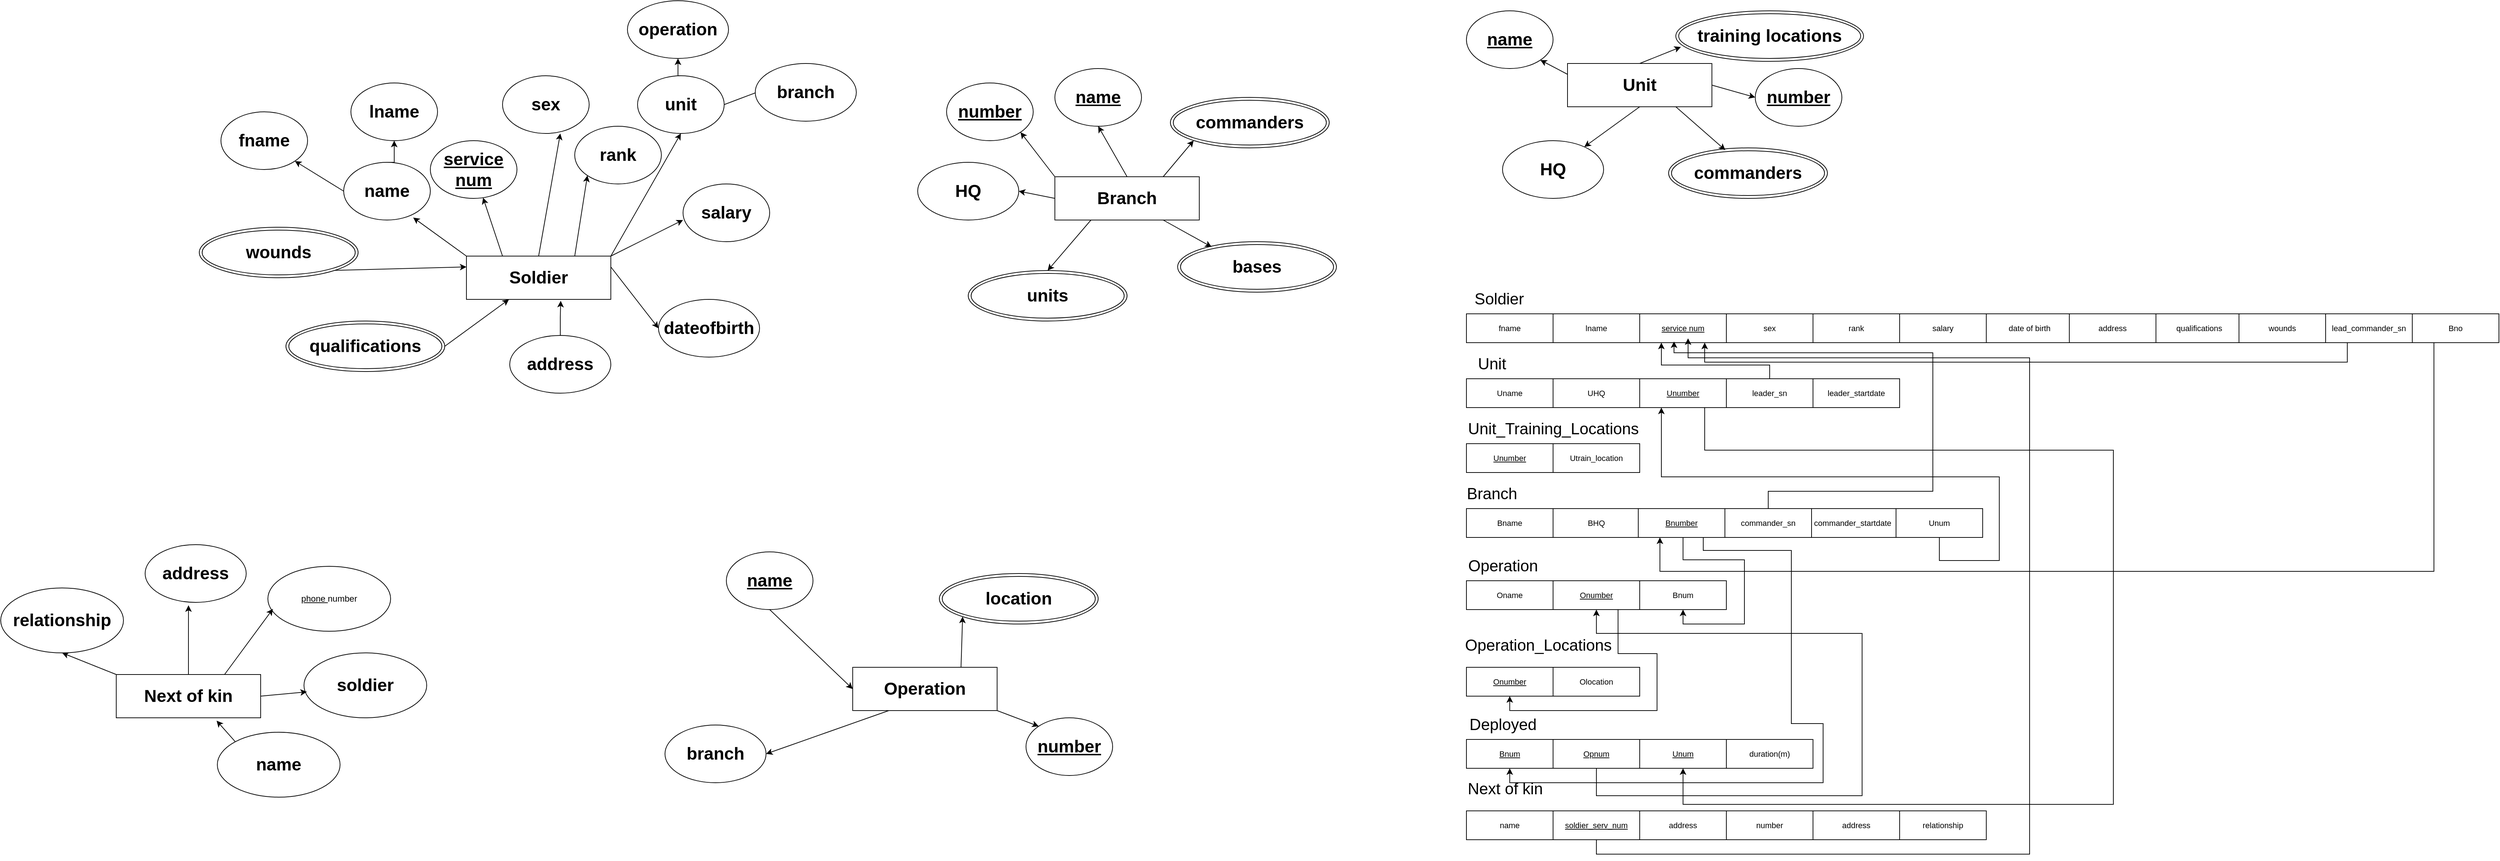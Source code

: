 <mxfile version="24.8.4">
  <diagram name="Page-1" id="bH6cYktrfCYqlOs484KL">
    <mxGraphModel dx="1629" dy="964" grid="0" gridSize="10" guides="1" tooltips="1" connect="1" arrows="1" fold="1" page="0" pageScale="1" pageWidth="1920" pageHeight="1200" math="0" shadow="0">
      <root>
        <mxCell id="0" />
        <mxCell id="1" parent="0" />
        <mxCell id="4qwOusfXjDZK4xlIVaBN-34" style="rounded=0;orthogonalLoop=1;jettySize=auto;html=1;exitX=0.25;exitY=0;exitDx=0;exitDy=0;" parent="1" source="LnAC4LRu0r2MABlFZwdS-2" target="LnAC4LRu0r2MABlFZwdS-19" edge="1">
          <mxGeometry relative="1" as="geometry" />
        </mxCell>
        <mxCell id="4qwOusfXjDZK4xlIVaBN-36" style="rounded=0;orthogonalLoop=1;jettySize=auto;html=1;exitX=0.75;exitY=0;exitDx=0;exitDy=0;entryX=0;entryY=1;entryDx=0;entryDy=0;" parent="1" source="LnAC4LRu0r2MABlFZwdS-2" target="LnAC4LRu0r2MABlFZwdS-20" edge="1">
          <mxGeometry relative="1" as="geometry" />
        </mxCell>
        <mxCell id="4qwOusfXjDZK4xlIVaBN-37" style="rounded=0;orthogonalLoop=1;jettySize=auto;html=1;exitX=1;exitY=0;exitDx=0;exitDy=0;entryX=0.5;entryY=1;entryDx=0;entryDy=0;" parent="1" source="LnAC4LRu0r2MABlFZwdS-2" target="LnAC4LRu0r2MABlFZwdS-22" edge="1">
          <mxGeometry relative="1" as="geometry" />
        </mxCell>
        <mxCell id="4qwOusfXjDZK4xlIVaBN-41" style="rounded=0;orthogonalLoop=1;jettySize=auto;html=1;exitX=1;exitY=0.25;exitDx=0;exitDy=0;entryX=0;entryY=0.5;entryDx=0;entryDy=0;" parent="1" source="LnAC4LRu0r2MABlFZwdS-2" target="4qwOusfXjDZK4xlIVaBN-1" edge="1">
          <mxGeometry relative="1" as="geometry" />
        </mxCell>
        <mxCell id="4qwOusfXjDZK4xlIVaBN-42" style="rounded=0;orthogonalLoop=1;jettySize=auto;html=1;exitX=1;exitY=0;exitDx=0;exitDy=0;" parent="1" source="LnAC4LRu0r2MABlFZwdS-2" edge="1">
          <mxGeometry relative="1" as="geometry">
            <mxPoint x="955" y="320" as="targetPoint" />
          </mxGeometry>
        </mxCell>
        <mxCell id="LnAC4LRu0r2MABlFZwdS-2" value="&lt;h1&gt;Soldier&lt;br&gt;&lt;/h1&gt;" style="rounded=0;whiteSpace=wrap;html=1;fontStyle=1" parent="1" vertex="1">
          <mxGeometry x="655" y="370" width="200" height="60" as="geometry" />
        </mxCell>
        <mxCell id="7I8sLlN8vbdr-Xe1Vgn2-1" style="rounded=0;orthogonalLoop=1;jettySize=auto;html=1;exitX=0.5;exitY=0;exitDx=0;exitDy=0;entryX=0.5;entryY=1;entryDx=0;entryDy=0;" parent="1" source="LnAC4LRu0r2MABlFZwdS-4" target="4qwOusfXjDZK4xlIVaBN-67" edge="1">
          <mxGeometry relative="1" as="geometry" />
        </mxCell>
        <mxCell id="7I8sLlN8vbdr-Xe1Vgn2-2" style="rounded=0;orthogonalLoop=1;jettySize=auto;html=1;exitX=0.75;exitY=0;exitDx=0;exitDy=0;entryX=0;entryY=1;entryDx=0;entryDy=0;" parent="1" source="LnAC4LRu0r2MABlFZwdS-4" target="4qwOusfXjDZK4xlIVaBN-75" edge="1">
          <mxGeometry relative="1" as="geometry" />
        </mxCell>
        <mxCell id="7I8sLlN8vbdr-Xe1Vgn2-3" style="edgeStyle=none;shape=connector;rounded=0;orthogonalLoop=1;jettySize=auto;html=1;exitX=0.25;exitY=1;exitDx=0;exitDy=0;entryX=0.5;entryY=0;entryDx=0;entryDy=0;strokeColor=default;align=center;verticalAlign=middle;fontFamily=Helvetica;fontSize=11;fontColor=default;labelBackgroundColor=default;endArrow=classic;" parent="1" source="LnAC4LRu0r2MABlFZwdS-4" target="4qwOusfXjDZK4xlIVaBN-71" edge="1">
          <mxGeometry relative="1" as="geometry" />
        </mxCell>
        <mxCell id="7I8sLlN8vbdr-Xe1Vgn2-4" style="edgeStyle=none;shape=connector;rounded=0;orthogonalLoop=1;jettySize=auto;html=1;exitX=0;exitY=0.5;exitDx=0;exitDy=0;entryX=1;entryY=0.5;entryDx=0;entryDy=0;strokeColor=default;align=center;verticalAlign=middle;fontFamily=Helvetica;fontSize=11;fontColor=default;labelBackgroundColor=default;endArrow=classic;" parent="1" source="LnAC4LRu0r2MABlFZwdS-4" target="4qwOusfXjDZK4xlIVaBN-69" edge="1">
          <mxGeometry relative="1" as="geometry" />
        </mxCell>
        <mxCell id="z0lHcYxkJEWF4RWTk2GK-2" style="rounded=0;orthogonalLoop=1;jettySize=auto;html=1;exitX=0;exitY=0;exitDx=0;exitDy=0;entryX=1;entryY=1;entryDx=0;entryDy=0;" edge="1" parent="1" source="LnAC4LRu0r2MABlFZwdS-4" target="z0lHcYxkJEWF4RWTk2GK-1">
          <mxGeometry relative="1" as="geometry" />
        </mxCell>
        <mxCell id="LnAC4LRu0r2MABlFZwdS-4" value="&lt;h1&gt;Branch&lt;br&gt;&lt;/h1&gt;" style="rounded=0;whiteSpace=wrap;html=1;" parent="1" vertex="1">
          <mxGeometry x="1470" y="260" width="200" height="60" as="geometry" />
        </mxCell>
        <mxCell id="4qwOusfXjDZK4xlIVaBN-45" style="rounded=0;orthogonalLoop=1;jettySize=auto;html=1;exitX=0;exitY=0;exitDx=0;exitDy=0;entryX=0.5;entryY=1;entryDx=0;entryDy=0;" parent="1" source="LnAC4LRu0r2MABlFZwdS-6" target="4qwOusfXjDZK4xlIVaBN-8" edge="1">
          <mxGeometry relative="1" as="geometry" />
        </mxCell>
        <mxCell id="LnAC4LRu0r2MABlFZwdS-6" value="&lt;h1&gt;Next of kin&lt;br&gt;&lt;/h1&gt;" style="rounded=0;whiteSpace=wrap;html=1;" parent="1" vertex="1">
          <mxGeometry x="170" y="950" width="200" height="60" as="geometry" />
        </mxCell>
        <mxCell id="4qwOusfXjDZK4xlIVaBN-60" style="rounded=0;orthogonalLoop=1;jettySize=auto;html=1;exitX=0.75;exitY=0;exitDx=0;exitDy=0;entryX=0;entryY=1;entryDx=0;entryDy=0;" parent="1" source="LnAC4LRu0r2MABlFZwdS-9" target="4qwOusfXjDZK4xlIVaBN-59" edge="1">
          <mxGeometry relative="1" as="geometry" />
        </mxCell>
        <mxCell id="4qwOusfXjDZK4xlIVaBN-65" style="rounded=0;orthogonalLoop=1;jettySize=auto;html=1;exitX=0.25;exitY=1;exitDx=0;exitDy=0;entryX=1;entryY=0.5;entryDx=0;entryDy=0;" parent="1" source="LnAC4LRu0r2MABlFZwdS-9" target="4qwOusfXjDZK4xlIVaBN-64" edge="1">
          <mxGeometry relative="1" as="geometry" />
        </mxCell>
        <mxCell id="z0lHcYxkJEWF4RWTk2GK-6" style="edgeStyle=none;shape=connector;rounded=0;orthogonalLoop=1;jettySize=auto;html=1;exitX=1;exitY=1;exitDx=0;exitDy=0;entryX=0;entryY=0;entryDx=0;entryDy=0;strokeColor=default;align=center;verticalAlign=middle;fontFamily=Helvetica;fontSize=11;fontColor=default;labelBackgroundColor=default;endArrow=classic;" edge="1" parent="1" source="LnAC4LRu0r2MABlFZwdS-9" target="z0lHcYxkJEWF4RWTk2GK-5">
          <mxGeometry relative="1" as="geometry" />
        </mxCell>
        <mxCell id="LnAC4LRu0r2MABlFZwdS-9" value="&lt;h1&gt;Operation&lt;br&gt;&lt;/h1&gt;" style="rounded=0;whiteSpace=wrap;html=1;" parent="1" vertex="1">
          <mxGeometry x="1190" y="940" width="200" height="60" as="geometry" />
        </mxCell>
        <mxCell id="LnAC4LRu0r2MABlFZwdS-10" value="&lt;h1&gt;fname&lt;br&gt;&lt;/h1&gt;" style="ellipse;whiteSpace=wrap;html=1;" parent="1" vertex="1">
          <mxGeometry x="315" y="170" width="120" height="80" as="geometry" />
        </mxCell>
        <mxCell id="4qwOusfXjDZK4xlIVaBN-32" style="rounded=0;orthogonalLoop=1;jettySize=auto;html=1;exitX=0;exitY=0.5;exitDx=0;exitDy=0;entryX=1;entryY=1;entryDx=0;entryDy=0;" parent="1" source="LnAC4LRu0r2MABlFZwdS-12" target="LnAC4LRu0r2MABlFZwdS-10" edge="1">
          <mxGeometry relative="1" as="geometry" />
        </mxCell>
        <mxCell id="4qwOusfXjDZK4xlIVaBN-33" style="edgeStyle=orthogonalEdgeStyle;rounded=0;orthogonalLoop=1;jettySize=auto;html=1;exitX=0.5;exitY=0;exitDx=0;exitDy=0;entryX=0.5;entryY=1;entryDx=0;entryDy=0;" parent="1" source="LnAC4LRu0r2MABlFZwdS-12" target="LnAC4LRu0r2MABlFZwdS-15" edge="1">
          <mxGeometry relative="1" as="geometry" />
        </mxCell>
        <mxCell id="LnAC4LRu0r2MABlFZwdS-12" value="&lt;h1&gt;name&lt;br&gt;&lt;/h1&gt;" style="ellipse;whiteSpace=wrap;html=1;" parent="1" vertex="1">
          <mxGeometry x="485" y="240" width="120" height="80" as="geometry" />
        </mxCell>
        <mxCell id="LnAC4LRu0r2MABlFZwdS-13" style="edgeStyle=orthogonalEdgeStyle;rounded=0;orthogonalLoop=1;jettySize=auto;html=1;exitX=0.5;exitY=1;exitDx=0;exitDy=0;" parent="1" source="LnAC4LRu0r2MABlFZwdS-2" target="LnAC4LRu0r2MABlFZwdS-2" edge="1">
          <mxGeometry relative="1" as="geometry" />
        </mxCell>
        <mxCell id="LnAC4LRu0r2MABlFZwdS-15" value="&lt;h1&gt;lname&lt;br&gt;&lt;/h1&gt;" style="ellipse;whiteSpace=wrap;html=1;" parent="1" vertex="1">
          <mxGeometry x="495" y="130" width="120" height="80" as="geometry" />
        </mxCell>
        <mxCell id="LnAC4LRu0r2MABlFZwdS-19" value="&lt;h1&gt;&lt;u&gt;service num&lt;/u&gt;&lt;br&gt;&lt;/h1&gt;" style="ellipse;whiteSpace=wrap;html=1;" parent="1" vertex="1">
          <mxGeometry x="605" y="210" width="120" height="80" as="geometry" />
        </mxCell>
        <mxCell id="LnAC4LRu0r2MABlFZwdS-20" value="&lt;h1&gt;rank&lt;br&gt;&lt;/h1&gt;" style="ellipse;whiteSpace=wrap;html=1;" parent="1" vertex="1">
          <mxGeometry x="805" y="190" width="120" height="80" as="geometry" />
        </mxCell>
        <mxCell id="LnAC4LRu0r2MABlFZwdS-21" value="&lt;h1&gt;sex&lt;br&gt;&lt;/h1&gt;" style="ellipse;whiteSpace=wrap;html=1;" parent="1" vertex="1">
          <mxGeometry x="705" y="120" width="120" height="80" as="geometry" />
        </mxCell>
        <mxCell id="4qwOusfXjDZK4xlIVaBN-39" style="rounded=0;orthogonalLoop=1;jettySize=auto;html=1;exitX=1;exitY=0.5;exitDx=0;exitDy=0;entryX=0;entryY=0.5;entryDx=0;entryDy=0;" parent="1" source="LnAC4LRu0r2MABlFZwdS-22" edge="1">
          <mxGeometry relative="1" as="geometry">
            <mxPoint x="1065.0" y="140" as="targetPoint" />
          </mxGeometry>
        </mxCell>
        <mxCell id="4qwOusfXjDZK4xlIVaBN-44" style="edgeStyle=orthogonalEdgeStyle;rounded=0;orthogonalLoop=1;jettySize=auto;html=1;exitX=0.5;exitY=0;exitDx=0;exitDy=0;entryX=0.5;entryY=1;entryDx=0;entryDy=0;" parent="1" source="LnAC4LRu0r2MABlFZwdS-22" target="4qwOusfXjDZK4xlIVaBN-43" edge="1">
          <mxGeometry relative="1" as="geometry" />
        </mxCell>
        <mxCell id="LnAC4LRu0r2MABlFZwdS-22" value="&lt;h1&gt;unit&lt;br&gt;&lt;/h1&gt;" style="ellipse;whiteSpace=wrap;html=1;" parent="1" vertex="1">
          <mxGeometry x="892" y="120" width="120" height="80" as="geometry" />
        </mxCell>
        <mxCell id="LnAC4LRu0r2MABlFZwdS-23" value="&lt;h1&gt;salary&lt;br&gt;&lt;/h1&gt;" style="ellipse;whiteSpace=wrap;html=1;" parent="1" vertex="1">
          <mxGeometry x="955" y="270" width="120" height="80" as="geometry" />
        </mxCell>
        <mxCell id="4qwOusfXjDZK4xlIVaBN-1" value="&lt;h1&gt;dateofbirth&lt;br&gt;&lt;/h1&gt;" style="ellipse;whiteSpace=wrap;html=1;" parent="1" vertex="1">
          <mxGeometry x="921" y="430" width="140" height="80" as="geometry" />
        </mxCell>
        <mxCell id="4qwOusfXjDZK4xlIVaBN-3" value="&lt;h1&gt;address&lt;br&gt;&lt;/h1&gt;" style="ellipse;whiteSpace=wrap;html=1;" parent="1" vertex="1">
          <mxGeometry x="715" y="480" width="140" height="80" as="geometry" />
        </mxCell>
        <mxCell id="4qwOusfXjDZK4xlIVaBN-21" style="rounded=0;orthogonalLoop=1;jettySize=auto;html=1;exitX=1;exitY=0.5;exitDx=0;exitDy=0;" parent="1" source="4qwOusfXjDZK4xlIVaBN-6" target="LnAC4LRu0r2MABlFZwdS-2" edge="1">
          <mxGeometry relative="1" as="geometry" />
        </mxCell>
        <mxCell id="4qwOusfXjDZK4xlIVaBN-6" value="&lt;h1&gt;qualifications&lt;br&gt;&lt;/h1&gt;" style="ellipse;shape=doubleEllipse;whiteSpace=wrap;html=1;" parent="1" vertex="1">
          <mxGeometry x="405" y="460" width="220" height="70" as="geometry" />
        </mxCell>
        <mxCell id="4qwOusfXjDZK4xlIVaBN-8" value="&lt;h1&gt;relationship&lt;br&gt;&lt;/h1&gt;" style="ellipse;whiteSpace=wrap;html=1;" parent="1" vertex="1">
          <mxGeometry x="10" y="830" width="170" height="90" as="geometry" />
        </mxCell>
        <mxCell id="4qwOusfXjDZK4xlIVaBN-9" value="&lt;h1&gt;address&lt;br&gt;&lt;/h1&gt;" style="ellipse;whiteSpace=wrap;html=1;" parent="1" vertex="1">
          <mxGeometry x="210" y="770" width="140" height="80" as="geometry" />
        </mxCell>
        <mxCell id="4qwOusfXjDZK4xlIVaBN-10" value="&lt;u&gt;phone &lt;/u&gt;number" style="ellipse;whiteSpace=wrap;html=1;" parent="1" vertex="1">
          <mxGeometry x="380" y="800" width="170" height="90" as="geometry" />
        </mxCell>
        <mxCell id="4qwOusfXjDZK4xlIVaBN-11" value="&lt;h1&gt;soldier&lt;br&gt;&lt;/h1&gt;" style="ellipse;whiteSpace=wrap;html=1;" parent="1" vertex="1">
          <mxGeometry x="430" y="920" width="170" height="90" as="geometry" />
        </mxCell>
        <mxCell id="4qwOusfXjDZK4xlIVaBN-49" style="rounded=0;orthogonalLoop=1;jettySize=auto;html=1;exitX=0;exitY=0;exitDx=0;exitDy=0;" parent="1" source="4qwOusfXjDZK4xlIVaBN-12" edge="1">
          <mxGeometry relative="1" as="geometry">
            <mxPoint x="309" y="1014" as="targetPoint" />
          </mxGeometry>
        </mxCell>
        <mxCell id="4qwOusfXjDZK4xlIVaBN-12" value="&lt;h1&gt;name&lt;br&gt;&lt;/h1&gt;" style="ellipse;whiteSpace=wrap;html=1;" parent="1" vertex="1">
          <mxGeometry x="310" y="1030" width="170" height="90" as="geometry" />
        </mxCell>
        <mxCell id="4qwOusfXjDZK4xlIVaBN-28" style="rounded=0;orthogonalLoop=1;jettySize=auto;html=1;exitX=1;exitY=1;exitDx=0;exitDy=0;entryX=0;entryY=0.25;entryDx=0;entryDy=0;" parent="1" source="4qwOusfXjDZK4xlIVaBN-18" target="LnAC4LRu0r2MABlFZwdS-2" edge="1">
          <mxGeometry relative="1" as="geometry" />
        </mxCell>
        <mxCell id="4qwOusfXjDZK4xlIVaBN-18" value="&lt;h1&gt;wounds&lt;br&gt;&lt;/h1&gt;" style="ellipse;shape=doubleEllipse;whiteSpace=wrap;html=1;" parent="1" vertex="1">
          <mxGeometry x="285" y="330" width="220" height="70" as="geometry" />
        </mxCell>
        <mxCell id="4qwOusfXjDZK4xlIVaBN-25" style="edgeStyle=orthogonalEdgeStyle;rounded=0;orthogonalLoop=1;jettySize=auto;html=1;exitX=0.5;exitY=0;exitDx=0;exitDy=0;entryX=0.653;entryY=1.033;entryDx=0;entryDy=0;entryPerimeter=0;" parent="1" source="4qwOusfXjDZK4xlIVaBN-3" target="LnAC4LRu0r2MABlFZwdS-2" edge="1">
          <mxGeometry relative="1" as="geometry" />
        </mxCell>
        <mxCell id="4qwOusfXjDZK4xlIVaBN-31" style="rounded=0;orthogonalLoop=1;jettySize=auto;html=1;exitX=0;exitY=0;exitDx=0;exitDy=0;entryX=0.802;entryY=0.957;entryDx=0;entryDy=0;entryPerimeter=0;" parent="1" source="LnAC4LRu0r2MABlFZwdS-2" target="LnAC4LRu0r2MABlFZwdS-12" edge="1">
          <mxGeometry relative="1" as="geometry" />
        </mxCell>
        <mxCell id="4qwOusfXjDZK4xlIVaBN-35" style="rounded=0;orthogonalLoop=1;jettySize=auto;html=1;exitX=0.5;exitY=0;exitDx=0;exitDy=0;entryX=0.667;entryY=1;entryDx=0;entryDy=0;entryPerimeter=0;" parent="1" source="LnAC4LRu0r2MABlFZwdS-2" target="LnAC4LRu0r2MABlFZwdS-21" edge="1">
          <mxGeometry relative="1" as="geometry" />
        </mxCell>
        <mxCell id="4qwOusfXjDZK4xlIVaBN-38" value="&lt;h1&gt;branch&lt;br&gt;&lt;/h1&gt;" style="ellipse;whiteSpace=wrap;html=1;" parent="1" vertex="1">
          <mxGeometry x="1055" y="103" width="140" height="80" as="geometry" />
        </mxCell>
        <mxCell id="4qwOusfXjDZK4xlIVaBN-43" value="&lt;h1&gt;operation&lt;br&gt;&lt;/h1&gt;" style="ellipse;whiteSpace=wrap;html=1;" parent="1" vertex="1">
          <mxGeometry x="878" y="16" width="140" height="80" as="geometry" />
        </mxCell>
        <mxCell id="4qwOusfXjDZK4xlIVaBN-46" style="edgeStyle=orthogonalEdgeStyle;rounded=0;orthogonalLoop=1;jettySize=auto;html=1;exitX=0.5;exitY=0;exitDx=0;exitDy=0;entryX=0.429;entryY=1.05;entryDx=0;entryDy=0;entryPerimeter=0;" parent="1" source="LnAC4LRu0r2MABlFZwdS-6" target="4qwOusfXjDZK4xlIVaBN-9" edge="1">
          <mxGeometry relative="1" as="geometry" />
        </mxCell>
        <mxCell id="4qwOusfXjDZK4xlIVaBN-47" style="rounded=0;orthogonalLoop=1;jettySize=auto;html=1;exitX=0.75;exitY=0;exitDx=0;exitDy=0;entryX=0.041;entryY=0.656;entryDx=0;entryDy=0;entryPerimeter=0;" parent="1" source="LnAC4LRu0r2MABlFZwdS-6" target="4qwOusfXjDZK4xlIVaBN-10" edge="1">
          <mxGeometry relative="1" as="geometry" />
        </mxCell>
        <mxCell id="4qwOusfXjDZK4xlIVaBN-48" style="rounded=0;orthogonalLoop=1;jettySize=auto;html=1;exitX=1;exitY=0.5;exitDx=0;exitDy=0;entryX=0.024;entryY=0.6;entryDx=0;entryDy=0;entryPerimeter=0;" parent="1" source="LnAC4LRu0r2MABlFZwdS-6" target="4qwOusfXjDZK4xlIVaBN-11" edge="1">
          <mxGeometry relative="1" as="geometry" />
        </mxCell>
        <mxCell id="4qwOusfXjDZK4xlIVaBN-52" style="rounded=0;orthogonalLoop=1;jettySize=auto;html=1;exitX=0.5;exitY=1;exitDx=0;exitDy=0;entryX=0;entryY=0.5;entryDx=0;entryDy=0;" parent="1" source="4qwOusfXjDZK4xlIVaBN-51" target="LnAC4LRu0r2MABlFZwdS-9" edge="1">
          <mxGeometry relative="1" as="geometry" />
        </mxCell>
        <mxCell id="4qwOusfXjDZK4xlIVaBN-51" value="&lt;h1&gt;&lt;u&gt;name&lt;br&gt;&lt;/u&gt;&lt;/h1&gt;" style="ellipse;whiteSpace=wrap;html=1;" parent="1" vertex="1">
          <mxGeometry x="1015" y="780" width="120" height="80" as="geometry" />
        </mxCell>
        <mxCell id="4qwOusfXjDZK4xlIVaBN-59" value="&lt;h1&gt;location&lt;/h1&gt;" style="ellipse;shape=doubleEllipse;whiteSpace=wrap;html=1;" parent="1" vertex="1">
          <mxGeometry x="1310" y="810" width="220" height="70" as="geometry" />
        </mxCell>
        <mxCell id="4qwOusfXjDZK4xlIVaBN-64" value="&lt;h1&gt;branch&lt;br&gt;&lt;/h1&gt;" style="ellipse;whiteSpace=wrap;html=1;" parent="1" vertex="1">
          <mxGeometry x="930" y="1020" width="140" height="80" as="geometry" />
        </mxCell>
        <mxCell id="4qwOusfXjDZK4xlIVaBN-67" value="&lt;h1&gt;&lt;u&gt;name&lt;br&gt;&lt;/u&gt;&lt;/h1&gt;" style="ellipse;whiteSpace=wrap;html=1;" parent="1" vertex="1">
          <mxGeometry x="1470" y="110" width="120" height="80" as="geometry" />
        </mxCell>
        <mxCell id="4qwOusfXjDZK4xlIVaBN-69" value="&lt;h1&gt;HQ&lt;br&gt;&lt;/h1&gt;" style="ellipse;whiteSpace=wrap;html=1;" parent="1" vertex="1">
          <mxGeometry x="1280" y="240" width="140" height="80" as="geometry" />
        </mxCell>
        <mxCell id="4qwOusfXjDZK4xlIVaBN-71" value="&lt;h1&gt;units&lt;br&gt;&lt;/h1&gt;" style="ellipse;shape=doubleEllipse;whiteSpace=wrap;html=1;" parent="1" vertex="1">
          <mxGeometry x="1350" y="390" width="220" height="70" as="geometry" />
        </mxCell>
        <mxCell id="7I8sLlN8vbdr-Xe1Vgn2-6" style="edgeStyle=none;shape=connector;rounded=0;orthogonalLoop=1;jettySize=auto;html=1;exitX=0.5;exitY=1;exitDx=0;exitDy=0;strokeColor=default;align=center;verticalAlign=middle;fontFamily=Helvetica;fontSize=11;fontColor=default;labelBackgroundColor=default;endArrow=classic;" parent="1" source="4qwOusfXjDZK4xlIVaBN-72" target="4qwOusfXjDZK4xlIVaBN-76" edge="1">
          <mxGeometry relative="1" as="geometry" />
        </mxCell>
        <mxCell id="7I8sLlN8vbdr-Xe1Vgn2-8" style="edgeStyle=none;shape=connector;rounded=0;orthogonalLoop=1;jettySize=auto;html=1;exitX=0;exitY=0.25;exitDx=0;exitDy=0;entryX=1;entryY=1;entryDx=0;entryDy=0;strokeColor=default;align=center;verticalAlign=middle;fontFamily=Helvetica;fontSize=11;fontColor=default;labelBackgroundColor=default;endArrow=classic;" parent="1" source="4qwOusfXjDZK4xlIVaBN-72" target="4qwOusfXjDZK4xlIVaBN-78" edge="1">
          <mxGeometry relative="1" as="geometry" />
        </mxCell>
        <mxCell id="z0lHcYxkJEWF4RWTk2GK-4" style="edgeStyle=none;shape=connector;rounded=0;orthogonalLoop=1;jettySize=auto;html=1;exitX=1;exitY=0.5;exitDx=0;exitDy=0;entryX=0;entryY=0.5;entryDx=0;entryDy=0;strokeColor=default;align=center;verticalAlign=middle;fontFamily=Helvetica;fontSize=11;fontColor=default;labelBackgroundColor=default;endArrow=classic;" edge="1" parent="1" source="4qwOusfXjDZK4xlIVaBN-72" target="z0lHcYxkJEWF4RWTk2GK-3">
          <mxGeometry relative="1" as="geometry" />
        </mxCell>
        <mxCell id="4qwOusfXjDZK4xlIVaBN-72" value="&lt;h1&gt;Unit&lt;br&gt;&lt;/h1&gt;" style="rounded=0;whiteSpace=wrap;html=1;" parent="1" vertex="1">
          <mxGeometry x="2180" y="103" width="200" height="60" as="geometry" />
        </mxCell>
        <mxCell id="4qwOusfXjDZK4xlIVaBN-75" value="&lt;h1&gt;commanders&lt;br&gt;&lt;/h1&gt;" style="ellipse;shape=doubleEllipse;whiteSpace=wrap;html=1;" parent="1" vertex="1">
          <mxGeometry x="1630" y="150" width="220" height="70" as="geometry" />
        </mxCell>
        <mxCell id="4qwOusfXjDZK4xlIVaBN-76" value="&lt;h1&gt;HQ&lt;br&gt;&lt;/h1&gt;" style="ellipse;whiteSpace=wrap;html=1;" parent="1" vertex="1">
          <mxGeometry x="2090" y="210" width="140" height="80" as="geometry" />
        </mxCell>
        <mxCell id="4qwOusfXjDZK4xlIVaBN-77" value="&lt;h1&gt;commanders&lt;br&gt;&lt;/h1&gt;" style="ellipse;shape=doubleEllipse;whiteSpace=wrap;html=1;" parent="1" vertex="1">
          <mxGeometry x="2320" y="220" width="220" height="70" as="geometry" />
        </mxCell>
        <mxCell id="4qwOusfXjDZK4xlIVaBN-78" value="&lt;h1&gt;&lt;u&gt;name&lt;br&gt;&lt;/u&gt;&lt;/h1&gt;" style="ellipse;whiteSpace=wrap;html=1;" parent="1" vertex="1">
          <mxGeometry x="2040" y="30" width="120" height="80" as="geometry" />
        </mxCell>
        <mxCell id="4qwOusfXjDZK4xlIVaBN-79" value="&lt;h1&gt;training locations&lt;br&gt;&lt;/h1&gt;" style="ellipse;shape=doubleEllipse;whiteSpace=wrap;html=1;" parent="1" vertex="1">
          <mxGeometry x="2330" y="30" width="260" height="70" as="geometry" />
        </mxCell>
        <mxCell id="4qwOusfXjDZK4xlIVaBN-80" value="&lt;h1&gt;bases&lt;br&gt;&lt;/h1&gt;" style="ellipse;shape=doubleEllipse;whiteSpace=wrap;html=1;" parent="1" vertex="1">
          <mxGeometry x="1640" y="350" width="220" height="70" as="geometry" />
        </mxCell>
        <mxCell id="7I8sLlN8vbdr-Xe1Vgn2-5" style="edgeStyle=none;shape=connector;rounded=0;orthogonalLoop=1;jettySize=auto;html=1;exitX=0.75;exitY=1;exitDx=0;exitDy=0;entryX=0.214;entryY=0.104;entryDx=0;entryDy=0;entryPerimeter=0;strokeColor=default;align=center;verticalAlign=middle;fontFamily=Helvetica;fontSize=11;fontColor=default;labelBackgroundColor=default;endArrow=classic;" parent="1" source="LnAC4LRu0r2MABlFZwdS-4" target="4qwOusfXjDZK4xlIVaBN-80" edge="1">
          <mxGeometry relative="1" as="geometry" />
        </mxCell>
        <mxCell id="7I8sLlN8vbdr-Xe1Vgn2-7" style="edgeStyle=none;shape=connector;rounded=0;orthogonalLoop=1;jettySize=auto;html=1;exitX=0.75;exitY=1;exitDx=0;exitDy=0;entryX=0.357;entryY=0.043;entryDx=0;entryDy=0;entryPerimeter=0;strokeColor=default;align=center;verticalAlign=middle;fontFamily=Helvetica;fontSize=11;fontColor=default;labelBackgroundColor=default;endArrow=classic;" parent="1" source="4qwOusfXjDZK4xlIVaBN-72" target="4qwOusfXjDZK4xlIVaBN-77" edge="1">
          <mxGeometry relative="1" as="geometry" />
        </mxCell>
        <mxCell id="7I8sLlN8vbdr-Xe1Vgn2-9" style="edgeStyle=none;shape=connector;rounded=0;orthogonalLoop=1;jettySize=auto;html=1;exitX=0.5;exitY=0;exitDx=0;exitDy=0;entryX=0.027;entryY=0.716;entryDx=0;entryDy=0;entryPerimeter=0;strokeColor=default;align=center;verticalAlign=middle;fontFamily=Helvetica;fontSize=11;fontColor=default;labelBackgroundColor=default;endArrow=classic;" parent="1" source="4qwOusfXjDZK4xlIVaBN-72" target="4qwOusfXjDZK4xlIVaBN-79" edge="1">
          <mxGeometry relative="1" as="geometry" />
        </mxCell>
        <mxCell id="7I8sLlN8vbdr-Xe1Vgn2-17" value="" style="group;align=left;" parent="1" vertex="1" connectable="0">
          <mxGeometry x="2030" y="500" width="130" height="80" as="geometry" />
        </mxCell>
        <mxCell id="7I8sLlN8vbdr-Xe1Vgn2-18" value="Uname" style="rounded=0;whiteSpace=wrap;html=1;fontFamily=Helvetica;fontSize=11;fontColor=default;labelBackgroundColor=default;" parent="7I8sLlN8vbdr-Xe1Vgn2-17" vertex="1">
          <mxGeometry x="10" y="40" width="120" height="40" as="geometry" />
        </mxCell>
        <mxCell id="7I8sLlN8vbdr-Xe1Vgn2-19" value="Unit" style="text;html=1;align=center;verticalAlign=middle;resizable=0;points=[];autosize=1;strokeColor=none;fillColor=none;fontFamily=Helvetica;fontSize=22;fontColor=default;labelBackgroundColor=default;" parent="7I8sLlN8vbdr-Xe1Vgn2-17" vertex="1">
          <mxGeometry x="15" width="60" height="40" as="geometry" />
        </mxCell>
        <mxCell id="7I8sLlN8vbdr-Xe1Vgn2-27" value="" style="group" parent="1" vertex="1" connectable="0">
          <mxGeometry x="2030" y="410" width="130" height="80" as="geometry" />
        </mxCell>
        <mxCell id="7I8sLlN8vbdr-Xe1Vgn2-28" value="fname" style="rounded=0;whiteSpace=wrap;html=1;fontFamily=Helvetica;fontSize=11;fontColor=default;labelBackgroundColor=default;" parent="7I8sLlN8vbdr-Xe1Vgn2-27" vertex="1">
          <mxGeometry x="10" y="40" width="120" height="40" as="geometry" />
        </mxCell>
        <mxCell id="7I8sLlN8vbdr-Xe1Vgn2-11" value="Soldier" style="text;html=1;align=center;verticalAlign=middle;resizable=0;points=[];autosize=1;strokeColor=none;fillColor=none;fontFamily=Helvetica;fontSize=22;fontColor=default;labelBackgroundColor=default;" parent="7I8sLlN8vbdr-Xe1Vgn2-27" vertex="1">
          <mxGeometry x="10" width="90" height="40" as="geometry" />
        </mxCell>
        <mxCell id="7I8sLlN8vbdr-Xe1Vgn2-30" value="" style="group" parent="1" vertex="1" connectable="0">
          <mxGeometry x="2150" y="410" width="130" height="80" as="geometry" />
        </mxCell>
        <mxCell id="7I8sLlN8vbdr-Xe1Vgn2-31" value="lname" style="rounded=0;whiteSpace=wrap;html=1;fontFamily=Helvetica;fontSize=11;fontColor=default;labelBackgroundColor=default;" parent="7I8sLlN8vbdr-Xe1Vgn2-30" vertex="1">
          <mxGeometry x="10" y="40" width="120" height="40" as="geometry" />
        </mxCell>
        <mxCell id="7I8sLlN8vbdr-Xe1Vgn2-33" value="" style="group;fontStyle=4" parent="1" vertex="1" connectable="0">
          <mxGeometry x="2270" y="410" width="130" height="80" as="geometry" />
        </mxCell>
        <mxCell id="7I8sLlN8vbdr-Xe1Vgn2-34" value="&lt;u&gt;service num&lt;/u&gt;" style="rounded=0;whiteSpace=wrap;html=1;fontFamily=Helvetica;fontSize=11;fontColor=default;labelBackgroundColor=default;" parent="7I8sLlN8vbdr-Xe1Vgn2-33" vertex="1">
          <mxGeometry x="10" y="40" width="120" height="40" as="geometry" />
        </mxCell>
        <mxCell id="7I8sLlN8vbdr-Xe1Vgn2-35" value="" style="group" parent="1" vertex="1" connectable="0">
          <mxGeometry x="2390" y="410" width="130" height="80" as="geometry" />
        </mxCell>
        <mxCell id="7I8sLlN8vbdr-Xe1Vgn2-36" value="sex" style="rounded=0;whiteSpace=wrap;html=1;fontFamily=Helvetica;fontSize=11;fontColor=default;labelBackgroundColor=default;" parent="7I8sLlN8vbdr-Xe1Vgn2-35" vertex="1">
          <mxGeometry x="10" y="40" width="120" height="40" as="geometry" />
        </mxCell>
        <mxCell id="7I8sLlN8vbdr-Xe1Vgn2-37" value="" style="group" parent="1" vertex="1" connectable="0">
          <mxGeometry x="2510" y="410" width="130" height="80" as="geometry" />
        </mxCell>
        <mxCell id="7I8sLlN8vbdr-Xe1Vgn2-38" value="rank" style="rounded=0;whiteSpace=wrap;html=1;fontFamily=Helvetica;fontSize=11;fontColor=default;labelBackgroundColor=default;" parent="7I8sLlN8vbdr-Xe1Vgn2-37" vertex="1">
          <mxGeometry x="10" y="40" width="120" height="40" as="geometry" />
        </mxCell>
        <mxCell id="7I8sLlN8vbdr-Xe1Vgn2-39" value="" style="group" parent="1" vertex="1" connectable="0">
          <mxGeometry x="2150" y="500" width="130" height="80" as="geometry" />
        </mxCell>
        <mxCell id="7I8sLlN8vbdr-Xe1Vgn2-40" value="UHQ" style="rounded=0;whiteSpace=wrap;html=1;fontFamily=Helvetica;fontSize=11;fontColor=default;labelBackgroundColor=default;" parent="7I8sLlN8vbdr-Xe1Vgn2-39" vertex="1">
          <mxGeometry x="10" y="40" width="120" height="40" as="geometry" />
        </mxCell>
        <mxCell id="7I8sLlN8vbdr-Xe1Vgn2-43" value="" style="group" parent="1" vertex="1" connectable="0">
          <mxGeometry x="2270" y="500" width="130" height="80" as="geometry" />
        </mxCell>
        <mxCell id="7I8sLlN8vbdr-Xe1Vgn2-44" value="Unumber" style="rounded=0;whiteSpace=wrap;html=1;fontFamily=Helvetica;fontSize=11;fontColor=default;labelBackgroundColor=default;fontStyle=4" parent="7I8sLlN8vbdr-Xe1Vgn2-43" vertex="1">
          <mxGeometry x="10" y="40" width="120" height="40" as="geometry" />
        </mxCell>
        <mxCell id="7I8sLlN8vbdr-Xe1Vgn2-79" value="" style="group" parent="1" vertex="1" connectable="0">
          <mxGeometry x="2630" y="410" width="130" height="80" as="geometry" />
        </mxCell>
        <mxCell id="7I8sLlN8vbdr-Xe1Vgn2-80" value="salary" style="rounded=0;whiteSpace=wrap;html=1;fontFamily=Helvetica;fontSize=11;fontColor=default;labelBackgroundColor=default;" parent="7I8sLlN8vbdr-Xe1Vgn2-79" vertex="1">
          <mxGeometry x="10" y="40" width="120" height="40" as="geometry" />
        </mxCell>
        <mxCell id="7I8sLlN8vbdr-Xe1Vgn2-81" value="" style="group" parent="1" vertex="1" connectable="0">
          <mxGeometry x="2750" y="410" width="130" height="80" as="geometry" />
        </mxCell>
        <mxCell id="7I8sLlN8vbdr-Xe1Vgn2-82" value="date of birth" style="rounded=0;whiteSpace=wrap;html=1;fontFamily=Helvetica;fontSize=11;fontColor=default;labelBackgroundColor=default;" parent="7I8sLlN8vbdr-Xe1Vgn2-81" vertex="1">
          <mxGeometry x="10" y="40" width="120" height="40" as="geometry" />
        </mxCell>
        <mxCell id="7I8sLlN8vbdr-Xe1Vgn2-83" value="" style="group" parent="1" vertex="1" connectable="0">
          <mxGeometry x="2870" y="410" width="130" height="80" as="geometry" />
        </mxCell>
        <mxCell id="7I8sLlN8vbdr-Xe1Vgn2-84" value="address" style="rounded=0;whiteSpace=wrap;html=1;fontFamily=Helvetica;fontSize=11;fontColor=default;labelBackgroundColor=default;" parent="7I8sLlN8vbdr-Xe1Vgn2-83" vertex="1">
          <mxGeometry x="5" y="40" width="120" height="40" as="geometry" />
        </mxCell>
        <mxCell id="7I8sLlN8vbdr-Xe1Vgn2-85" value="" style="group" parent="1" vertex="1" connectable="0">
          <mxGeometry x="2985" y="410" width="130" height="80" as="geometry" />
        </mxCell>
        <mxCell id="7I8sLlN8vbdr-Xe1Vgn2-86" value="qualifications" style="rounded=0;whiteSpace=wrap;html=1;fontFamily=Helvetica;fontSize=11;fontColor=default;labelBackgroundColor=default;" parent="7I8sLlN8vbdr-Xe1Vgn2-85" vertex="1">
          <mxGeometry x="10" y="40" width="120" height="40" as="geometry" />
        </mxCell>
        <mxCell id="7I8sLlN8vbdr-Xe1Vgn2-87" value="" style="group" parent="1" vertex="1" connectable="0">
          <mxGeometry x="3100" y="410" width="130" height="80" as="geometry" />
        </mxCell>
        <mxCell id="7I8sLlN8vbdr-Xe1Vgn2-88" value="wounds" style="rounded=0;whiteSpace=wrap;html=1;fontFamily=Helvetica;fontSize=11;fontColor=default;labelBackgroundColor=default;" parent="7I8sLlN8vbdr-Xe1Vgn2-87" vertex="1">
          <mxGeometry x="10" y="40" width="120" height="40" as="geometry" />
        </mxCell>
        <mxCell id="z0lHcYxkJEWF4RWTk2GK-1" value="&lt;font style=&quot;font-size: 24px;&quot;&gt;&lt;u&gt;number&lt;br&gt;&lt;/u&gt;&lt;/font&gt;" style="ellipse;whiteSpace=wrap;html=1;fontStyle=1" vertex="1" parent="1">
          <mxGeometry x="1320" y="130" width="120" height="80" as="geometry" />
        </mxCell>
        <mxCell id="z0lHcYxkJEWF4RWTk2GK-3" value="&lt;font style=&quot;font-size: 24px;&quot;&gt;&lt;u&gt;number&lt;br&gt;&lt;/u&gt;&lt;/font&gt;" style="ellipse;whiteSpace=wrap;html=1;fontStyle=1" vertex="1" parent="1">
          <mxGeometry x="2440" y="110" width="120" height="80" as="geometry" />
        </mxCell>
        <mxCell id="z0lHcYxkJEWF4RWTk2GK-5" value="&lt;font style=&quot;font-size: 24px;&quot;&gt;&lt;u&gt;number&lt;br&gt;&lt;/u&gt;&lt;/font&gt;" style="ellipse;whiteSpace=wrap;html=1;fontStyle=1" vertex="1" parent="1">
          <mxGeometry x="1430" y="1010" width="120" height="80" as="geometry" />
        </mxCell>
        <mxCell id="7I8sLlN8vbdr-Xe1Vgn2-21" value="Bname" style="rounded=0;whiteSpace=wrap;html=1;fontFamily=Helvetica;fontSize=11;fontColor=default;labelBackgroundColor=default;" parent="1" vertex="1">
          <mxGeometry x="2040" y="720" width="120" height="40" as="geometry" />
        </mxCell>
        <mxCell id="7I8sLlN8vbdr-Xe1Vgn2-22" value="Branch" style="text;html=1;align=center;verticalAlign=middle;resizable=0;points=[];autosize=1;strokeColor=none;fillColor=none;fontFamily=Helvetica;fontSize=22;fontColor=default;labelBackgroundColor=default;" parent="1" vertex="1">
          <mxGeometry x="2030" y="680" width="90" height="40" as="geometry" />
        </mxCell>
        <mxCell id="7I8sLlN8vbdr-Xe1Vgn2-24" value="" style="group" parent="1" vertex="1" connectable="0">
          <mxGeometry x="2040" y="770" width="1080" height="409" as="geometry" />
        </mxCell>
        <mxCell id="z0lHcYxkJEWF4RWTk2GK-8" value="name" style="rounded=0;whiteSpace=wrap;html=1;fontFamily=Helvetica;fontSize=11;fontColor=default;labelBackgroundColor=default;" vertex="1" parent="7I8sLlN8vbdr-Xe1Vgn2-24">
          <mxGeometry y="369" width="120" height="40" as="geometry" />
        </mxCell>
        <mxCell id="z0lHcYxkJEWF4RWTk2GK-11" value="&lt;u&gt;soldier_serv_num&lt;/u&gt;" style="rounded=0;whiteSpace=wrap;html=1;fontFamily=Helvetica;fontSize=11;fontColor=default;labelBackgroundColor=default;" vertex="1" parent="7I8sLlN8vbdr-Xe1Vgn2-24">
          <mxGeometry x="120" y="369" width="120" height="40" as="geometry" />
        </mxCell>
        <mxCell id="z0lHcYxkJEWF4RWTk2GK-12" value="address" style="rounded=0;whiteSpace=wrap;html=1;fontFamily=Helvetica;fontSize=11;fontColor=default;labelBackgroundColor=default;" vertex="1" parent="7I8sLlN8vbdr-Xe1Vgn2-24">
          <mxGeometry x="240" y="369" width="120" height="40" as="geometry" />
        </mxCell>
        <mxCell id="z0lHcYxkJEWF4RWTk2GK-13" value="number" style="rounded=0;whiteSpace=wrap;html=1;fontFamily=Helvetica;fontSize=11;fontColor=default;labelBackgroundColor=default;" vertex="1" parent="7I8sLlN8vbdr-Xe1Vgn2-24">
          <mxGeometry x="360" y="369" width="120" height="40" as="geometry" />
        </mxCell>
        <mxCell id="z0lHcYxkJEWF4RWTk2GK-15" value="address" style="rounded=0;whiteSpace=wrap;html=1;fontFamily=Helvetica;fontSize=11;fontColor=default;labelBackgroundColor=default;" vertex="1" parent="7I8sLlN8vbdr-Xe1Vgn2-24">
          <mxGeometry x="480" y="369" width="120" height="40" as="geometry" />
        </mxCell>
        <mxCell id="z0lHcYxkJEWF4RWTk2GK-9" value="&amp;nbsp;&amp;nbsp;&amp;nbsp;&amp;nbsp;&amp;nbsp; Next of kin" style="text;html=1;align=center;verticalAlign=middle;resizable=0;points=[];autosize=1;strokeColor=none;fillColor=none;fontFamily=Helvetica;fontSize=22;fontColor=default;labelBackgroundColor=default;" vertex="1" parent="7I8sLlN8vbdr-Xe1Vgn2-24">
          <mxGeometry x="-44.5" y="320" width="159" height="38" as="geometry" />
        </mxCell>
        <mxCell id="z0lHcYxkJEWF4RWTk2GK-44" value="Oname" style="rounded=0;whiteSpace=wrap;html=1;fontFamily=Helvetica;fontSize=11;fontColor=default;labelBackgroundColor=default;" vertex="1" parent="7I8sLlN8vbdr-Xe1Vgn2-24">
          <mxGeometry y="50" width="120" height="40" as="geometry" />
        </mxCell>
        <mxCell id="z0lHcYxkJEWF4RWTk2GK-161" style="edgeStyle=orthogonalEdgeStyle;shape=connector;rounded=0;orthogonalLoop=1;jettySize=auto;html=1;exitX=0.75;exitY=1;exitDx=0;exitDy=0;entryX=0.5;entryY=1;entryDx=0;entryDy=0;strokeColor=default;align=center;verticalAlign=middle;fontFamily=Helvetica;fontSize=11;fontColor=default;labelBackgroundColor=default;endArrow=classic;" edge="1" parent="7I8sLlN8vbdr-Xe1Vgn2-24" source="z0lHcYxkJEWF4RWTk2GK-45" target="z0lHcYxkJEWF4RWTk2GK-34">
          <mxGeometry relative="1" as="geometry">
            <Array as="points">
              <mxPoint x="210" y="151" />
              <mxPoint x="264" y="151" />
              <mxPoint x="264" y="230" />
              <mxPoint x="60" y="230" />
            </Array>
          </mxGeometry>
        </mxCell>
        <mxCell id="z0lHcYxkJEWF4RWTk2GK-45" value="&lt;u&gt;Onumber&lt;/u&gt;" style="rounded=0;whiteSpace=wrap;html=1;fontFamily=Helvetica;fontSize=11;fontColor=default;labelBackgroundColor=default;" vertex="1" parent="7I8sLlN8vbdr-Xe1Vgn2-24">
          <mxGeometry x="120" y="50" width="120" height="40" as="geometry" />
        </mxCell>
        <mxCell id="z0lHcYxkJEWF4RWTk2GK-48" value="&amp;nbsp;&amp;nbsp;&amp;nbsp;&amp;nbsp; Operation" style="text;html=1;align=center;verticalAlign=middle;resizable=0;points=[];autosize=1;strokeColor=none;fillColor=none;fontFamily=Helvetica;fontSize=22;fontColor=default;labelBackgroundColor=default;" vertex="1" parent="7I8sLlN8vbdr-Xe1Vgn2-24">
          <mxGeometry x="-40" y="10" width="150" height="40" as="geometry" />
        </mxCell>
        <mxCell id="7I8sLlN8vbdr-Xe1Vgn2-25" value="&lt;u&gt;Bnum&lt;/u&gt;" style="rounded=0;whiteSpace=wrap;html=1;fontFamily=Helvetica;fontSize=11;fontColor=default;labelBackgroundColor=default;" parent="7I8sLlN8vbdr-Xe1Vgn2-24" vertex="1">
          <mxGeometry y="270" width="120" height="40" as="geometry" />
        </mxCell>
        <mxCell id="z0lHcYxkJEWF4RWTk2GK-159" style="edgeStyle=orthogonalEdgeStyle;shape=connector;rounded=0;orthogonalLoop=1;jettySize=auto;html=1;exitX=0.5;exitY=1;exitDx=0;exitDy=0;entryX=0.5;entryY=1;entryDx=0;entryDy=0;strokeColor=default;align=center;verticalAlign=middle;fontFamily=Helvetica;fontSize=11;fontColor=default;labelBackgroundColor=default;endArrow=classic;" edge="1" parent="7I8sLlN8vbdr-Xe1Vgn2-24" source="7I8sLlN8vbdr-Xe1Vgn2-60" target="z0lHcYxkJEWF4RWTk2GK-45">
          <mxGeometry relative="1" as="geometry">
            <Array as="points">
              <mxPoint x="180" y="348" />
              <mxPoint x="548" y="348" />
              <mxPoint x="548" y="123" />
              <mxPoint x="180" y="123" />
            </Array>
          </mxGeometry>
        </mxCell>
        <mxCell id="7I8sLlN8vbdr-Xe1Vgn2-60" value="&lt;u&gt;Opnum&lt;/u&gt;" style="rounded=0;whiteSpace=wrap;html=1;fontFamily=Helvetica;fontSize=11;fontColor=default;labelBackgroundColor=default;" parent="7I8sLlN8vbdr-Xe1Vgn2-24" vertex="1">
          <mxGeometry x="120" y="270" width="120" height="40" as="geometry" />
        </mxCell>
        <mxCell id="7I8sLlN8vbdr-Xe1Vgn2-63" value="duration(m)" style="rounded=0;whiteSpace=wrap;html=1;fontFamily=Helvetica;fontSize=11;fontColor=default;labelBackgroundColor=default;" parent="7I8sLlN8vbdr-Xe1Vgn2-24" vertex="1">
          <mxGeometry x="360" y="270" width="120" height="40" as="geometry" />
        </mxCell>
        <mxCell id="7I8sLlN8vbdr-Xe1Vgn2-26" value="&amp;nbsp;&amp;nbsp;&amp;nbsp;&amp;nbsp; Deployed" style="text;html=1;align=center;verticalAlign=middle;resizable=0;points=[];autosize=1;strokeColor=none;fillColor=none;fontFamily=Helvetica;fontSize=22;fontColor=default;labelBackgroundColor=default;" parent="7I8sLlN8vbdr-Xe1Vgn2-24" vertex="1">
          <mxGeometry x="-40" y="230" width="150" height="40" as="geometry" />
        </mxCell>
        <mxCell id="z0lHcYxkJEWF4RWTk2GK-34" value="&lt;u&gt;Onumber&lt;/u&gt;" style="rounded=0;whiteSpace=wrap;html=1;fontFamily=Helvetica;fontSize=11;fontColor=default;labelBackgroundColor=default;" vertex="1" parent="7I8sLlN8vbdr-Xe1Vgn2-24">
          <mxGeometry y="170" width="120" height="40" as="geometry" />
        </mxCell>
        <mxCell id="z0lHcYxkJEWF4RWTk2GK-35" value="Olocation" style="rounded=0;whiteSpace=wrap;html=1;fontFamily=Helvetica;fontSize=11;fontColor=default;labelBackgroundColor=default;" vertex="1" parent="7I8sLlN8vbdr-Xe1Vgn2-24">
          <mxGeometry x="120" y="170" width="120" height="40" as="geometry" />
        </mxCell>
        <mxCell id="z0lHcYxkJEWF4RWTk2GK-33" value="&amp;nbsp;&amp;nbsp;&amp;nbsp;&amp;nbsp;&amp;nbsp;&amp;nbsp;&amp;nbsp;&amp;nbsp;&amp;nbsp;&amp;nbsp;&amp;nbsp;&amp;nbsp;&amp;nbsp;&amp;nbsp;&amp;nbsp;&amp;nbsp;&amp;nbsp;&amp;nbsp;&amp;nbsp;&amp;nbsp; Operation_Locations" style="text;html=1;align=center;verticalAlign=middle;resizable=0;points=[];autosize=1;strokeColor=none;fillColor=none;fontFamily=Helvetica;fontSize=22;fontColor=default;labelBackgroundColor=default;" vertex="1" parent="7I8sLlN8vbdr-Xe1Vgn2-24">
          <mxGeometry x="-140" y="120" width="350" height="40" as="geometry" />
        </mxCell>
        <mxCell id="z0lHcYxkJEWF4RWTk2GK-54" value="relationship" style="rounded=0;whiteSpace=wrap;html=1;fontFamily=Helvetica;fontSize=11;fontColor=default;labelBackgroundColor=default;" vertex="1" parent="7I8sLlN8vbdr-Xe1Vgn2-24">
          <mxGeometry x="600" y="369" width="120" height="40" as="geometry" />
        </mxCell>
        <mxCell id="z0lHcYxkJEWF4RWTk2GK-61" value="Bnum" style="rounded=0;whiteSpace=wrap;html=1;fontFamily=Helvetica;fontSize=11;labelBackgroundColor=default;" vertex="1" parent="7I8sLlN8vbdr-Xe1Vgn2-24">
          <mxGeometry x="240" y="50" width="120" height="40" as="geometry" />
        </mxCell>
        <mxCell id="z0lHcYxkJEWF4RWTk2GK-142" value="&lt;u&gt;Unum&lt;br&gt;&lt;/u&gt;" style="rounded=0;whiteSpace=wrap;html=1;fontFamily=Helvetica;fontSize=11;fontColor=default;labelBackgroundColor=default;" vertex="1" parent="7I8sLlN8vbdr-Xe1Vgn2-24">
          <mxGeometry x="240" y="270" width="120" height="40" as="geometry" />
        </mxCell>
        <mxCell id="7I8sLlN8vbdr-Xe1Vgn2-52" value="" style="group" parent="1" vertex="1" connectable="0">
          <mxGeometry x="2160" y="680" width="130" height="80" as="geometry" />
        </mxCell>
        <mxCell id="7I8sLlN8vbdr-Xe1Vgn2-53" value="BHQ" style="rounded=0;whiteSpace=wrap;html=1;fontFamily=Helvetica;fontSize=11;fontColor=default;labelBackgroundColor=default;" parent="7I8sLlN8vbdr-Xe1Vgn2-52" vertex="1">
          <mxGeometry y="40" width="120" height="40" as="geometry" />
        </mxCell>
        <mxCell id="z0lHcYxkJEWF4RWTk2GK-80" style="edgeStyle=orthogonalEdgeStyle;shape=connector;rounded=0;orthogonalLoop=1;jettySize=auto;html=1;exitX=0.5;exitY=1;exitDx=0;exitDy=0;entryX=0.5;entryY=1;entryDx=0;entryDy=0;strokeColor=default;align=center;verticalAlign=middle;fontFamily=Helvetica;fontSize=11;fontColor=default;labelBackgroundColor=default;endArrow=classic;" edge="1" parent="1" source="7I8sLlN8vbdr-Xe1Vgn2-56" target="z0lHcYxkJEWF4RWTk2GK-61">
          <mxGeometry relative="1" as="geometry">
            <Array as="points">
              <mxPoint x="2340" y="791" />
              <mxPoint x="2425" y="791" />
              <mxPoint x="2425" y="880" />
              <mxPoint x="2340" y="880" />
            </Array>
          </mxGeometry>
        </mxCell>
        <mxCell id="z0lHcYxkJEWF4RWTk2GK-158" style="edgeStyle=orthogonalEdgeStyle;shape=connector;rounded=0;orthogonalLoop=1;jettySize=auto;html=1;exitX=0.75;exitY=1;exitDx=0;exitDy=0;entryX=0.5;entryY=1;entryDx=0;entryDy=0;strokeColor=default;align=center;verticalAlign=middle;fontFamily=Helvetica;fontSize=11;fontColor=default;labelBackgroundColor=default;endArrow=classic;" edge="1" parent="1" source="7I8sLlN8vbdr-Xe1Vgn2-56" target="7I8sLlN8vbdr-Xe1Vgn2-25">
          <mxGeometry relative="1" as="geometry">
            <Array as="points">
              <mxPoint x="2368" y="778" />
              <mxPoint x="2490" y="778" />
              <mxPoint x="2490" y="1018" />
              <mxPoint x="2534" y="1018" />
              <mxPoint x="2534" y="1100" />
              <mxPoint x="2100" y="1100" />
            </Array>
          </mxGeometry>
        </mxCell>
        <mxCell id="7I8sLlN8vbdr-Xe1Vgn2-56" value="&lt;u&gt;Bnumber&lt;/u&gt;" style="rounded=0;whiteSpace=wrap;html=1;fontFamily=Helvetica;fontSize=11;fontColor=default;labelBackgroundColor=default;" parent="1" vertex="1">
          <mxGeometry x="2278" y="720" width="120" height="40" as="geometry" />
        </mxCell>
        <mxCell id="z0lHcYxkJEWF4RWTk2GK-17" value="&lt;u&gt;Unumber&lt;/u&gt;" style="rounded=0;whiteSpace=wrap;html=1;fontFamily=Helvetica;fontSize=11;fontColor=default;labelBackgroundColor=default;" vertex="1" parent="1">
          <mxGeometry x="2040" y="630" width="120" height="40" as="geometry" />
        </mxCell>
        <mxCell id="z0lHcYxkJEWF4RWTk2GK-18" value="" style="group" vertex="1" connectable="0" parent="1">
          <mxGeometry x="2150" y="590" width="130" height="80" as="geometry" />
        </mxCell>
        <mxCell id="z0lHcYxkJEWF4RWTk2GK-19" value="Utrain_location" style="rounded=0;whiteSpace=wrap;html=1;fontFamily=Helvetica;fontSize=11;fontColor=default;labelBackgroundColor=default;" vertex="1" parent="z0lHcYxkJEWF4RWTk2GK-18">
          <mxGeometry x="10" y="40" width="120" height="40" as="geometry" />
        </mxCell>
        <mxCell id="z0lHcYxkJEWF4RWTk2GK-28" value="Unit_Training_Locations" style="text;html=1;align=center;verticalAlign=middle;resizable=0;points=[];autosize=1;strokeColor=none;fillColor=none;fontFamily=Helvetica;fontSize=22;fontColor=default;labelBackgroundColor=default;" vertex="1" parent="1">
          <mxGeometry x="2030" y="590" width="260" height="40" as="geometry" />
        </mxCell>
        <mxCell id="z0lHcYxkJEWF4RWTk2GK-165" style="edgeStyle=orthogonalEdgeStyle;shape=connector;rounded=0;orthogonalLoop=1;jettySize=auto;html=1;exitX=0.5;exitY=0;exitDx=0;exitDy=0;entryX=0.25;entryY=1;entryDx=0;entryDy=0;strokeColor=default;align=center;verticalAlign=middle;fontFamily=Helvetica;fontSize=11;fontColor=default;labelBackgroundColor=default;endArrow=classic;" edge="1" parent="1" source="z0lHcYxkJEWF4RWTk2GK-55" target="7I8sLlN8vbdr-Xe1Vgn2-34">
          <mxGeometry relative="1" as="geometry">
            <Array as="points">
              <mxPoint x="2460" y="521" />
              <mxPoint x="2310" y="521" />
            </Array>
          </mxGeometry>
        </mxCell>
        <mxCell id="z0lHcYxkJEWF4RWTk2GK-55" value="leader_sn" style="rounded=0;whiteSpace=wrap;html=1;fontFamily=Helvetica;fontSize=11;labelBackgroundColor=default;" vertex="1" parent="1">
          <mxGeometry x="2400" y="540" width="120" height="40" as="geometry" />
        </mxCell>
        <mxCell id="z0lHcYxkJEWF4RWTk2GK-57" value="leader_startdate" style="rounded=0;whiteSpace=wrap;html=1;fontFamily=Helvetica;fontSize=11;labelBackgroundColor=default;" vertex="1" parent="1">
          <mxGeometry x="2520" y="540" width="120" height="40" as="geometry" />
        </mxCell>
        <mxCell id="z0lHcYxkJEWF4RWTk2GK-168" style="edgeStyle=orthogonalEdgeStyle;shape=connector;rounded=0;orthogonalLoop=1;jettySize=auto;html=1;exitX=0.25;exitY=1;exitDx=0;exitDy=0;entryX=0.75;entryY=1;entryDx=0;entryDy=0;strokeColor=default;align=center;verticalAlign=middle;fontFamily=Helvetica;fontSize=11;fontColor=default;labelBackgroundColor=default;endArrow=classic;" edge="1" parent="1" source="z0lHcYxkJEWF4RWTk2GK-59" target="7I8sLlN8vbdr-Xe1Vgn2-34">
          <mxGeometry relative="1" as="geometry">
            <Array as="points">
              <mxPoint x="3260" y="517" />
              <mxPoint x="2370" y="517" />
            </Array>
          </mxGeometry>
        </mxCell>
        <mxCell id="z0lHcYxkJEWF4RWTk2GK-59" value="lead_commander_sn" style="rounded=0;whiteSpace=wrap;html=1;fontFamily=Helvetica;fontSize=11;labelBackgroundColor=default;" vertex="1" parent="1">
          <mxGeometry x="3230" y="450" width="120" height="40" as="geometry" />
        </mxCell>
        <mxCell id="z0lHcYxkJEWF4RWTk2GK-60" value="commander_startdate" style="rounded=0;whiteSpace=wrap;html=1;fontFamily=Helvetica;fontSize=11;labelBackgroundColor=default;" vertex="1" parent="1">
          <mxGeometry x="2515" y="720" width="120" height="40" as="geometry" />
        </mxCell>
        <mxCell id="z0lHcYxkJEWF4RWTk2GK-167" style="edgeStyle=orthogonalEdgeStyle;shape=connector;rounded=0;orthogonalLoop=1;jettySize=auto;html=1;exitX=0.25;exitY=1;exitDx=0;exitDy=0;entryX=0.25;entryY=1;entryDx=0;entryDy=0;strokeColor=default;align=center;verticalAlign=middle;fontFamily=Helvetica;fontSize=11;fontColor=default;labelBackgroundColor=default;endArrow=classic;" edge="1" parent="1" source="z0lHcYxkJEWF4RWTk2GK-62" target="7I8sLlN8vbdr-Xe1Vgn2-56">
          <mxGeometry relative="1" as="geometry">
            <Array as="points">
              <mxPoint x="3380" y="807" />
              <mxPoint x="2308" y="807" />
            </Array>
          </mxGeometry>
        </mxCell>
        <mxCell id="z0lHcYxkJEWF4RWTk2GK-62" value="Bno" style="rounded=0;whiteSpace=wrap;html=1;fontFamily=Helvetica;fontSize=11;labelBackgroundColor=default;" vertex="1" parent="1">
          <mxGeometry x="3350" y="450" width="120" height="40" as="geometry" />
        </mxCell>
        <mxCell id="z0lHcYxkJEWF4RWTk2GK-164" style="edgeStyle=orthogonalEdgeStyle;shape=connector;rounded=0;orthogonalLoop=1;jettySize=auto;html=1;exitX=0.5;exitY=1;exitDx=0;exitDy=0;entryX=0.25;entryY=1;entryDx=0;entryDy=0;strokeColor=default;align=center;verticalAlign=middle;fontFamily=Helvetica;fontSize=11;fontColor=default;labelBackgroundColor=default;endArrow=classic;" edge="1" parent="1" source="z0lHcYxkJEWF4RWTk2GK-63" target="7I8sLlN8vbdr-Xe1Vgn2-44">
          <mxGeometry relative="1" as="geometry">
            <Array as="points">
              <mxPoint x="2695" y="792" />
              <mxPoint x="2778" y="792" />
              <mxPoint x="2778" y="676" />
              <mxPoint x="2310" y="676" />
            </Array>
          </mxGeometry>
        </mxCell>
        <mxCell id="z0lHcYxkJEWF4RWTk2GK-63" value="Unum" style="rounded=0;whiteSpace=wrap;html=1;fontFamily=Helvetica;fontSize=11;labelBackgroundColor=default;" vertex="1" parent="1">
          <mxGeometry x="2635" y="720" width="120" height="40" as="geometry" />
        </mxCell>
        <mxCell id="z0lHcYxkJEWF4RWTk2GK-160" style="edgeStyle=orthogonalEdgeStyle;shape=connector;rounded=0;orthogonalLoop=1;jettySize=auto;html=1;exitX=0.75;exitY=1;exitDx=0;exitDy=0;entryX=0.5;entryY=1;entryDx=0;entryDy=0;strokeColor=default;align=center;verticalAlign=middle;fontFamily=Helvetica;fontSize=11;fontColor=default;labelBackgroundColor=default;endArrow=classic;" edge="1" parent="1" source="7I8sLlN8vbdr-Xe1Vgn2-44" target="z0lHcYxkJEWF4RWTk2GK-142">
          <mxGeometry relative="1" as="geometry">
            <Array as="points">
              <mxPoint x="2370" y="639" />
              <mxPoint x="2936" y="639" />
              <mxPoint x="2936" y="1130" />
              <mxPoint x="2340" y="1130" />
            </Array>
          </mxGeometry>
        </mxCell>
        <mxCell id="z0lHcYxkJEWF4RWTk2GK-163" value="commander_sn" style="rounded=0;whiteSpace=wrap;html=1;fontFamily=Helvetica;fontSize=11;labelBackgroundColor=default;" vertex="1" parent="1">
          <mxGeometry x="2398" y="720" width="120" height="40" as="geometry" />
        </mxCell>
        <mxCell id="z0lHcYxkJEWF4RWTk2GK-166" style="edgeStyle=orthogonalEdgeStyle;shape=connector;rounded=0;orthogonalLoop=1;jettySize=auto;html=1;exitX=0.5;exitY=0;exitDx=0;exitDy=0;entryX=0.396;entryY=0.958;entryDx=0;entryDy=0;entryPerimeter=0;strokeColor=default;align=center;verticalAlign=middle;fontFamily=Helvetica;fontSize=11;fontColor=default;labelBackgroundColor=default;endArrow=classic;" edge="1" parent="1" source="z0lHcYxkJEWF4RWTk2GK-163" target="7I8sLlN8vbdr-Xe1Vgn2-34">
          <mxGeometry relative="1" as="geometry">
            <Array as="points">
              <mxPoint x="2458" y="696" />
              <mxPoint x="2686" y="696" />
              <mxPoint x="2686" y="504" />
              <mxPoint x="2328" y="504" />
            </Array>
          </mxGeometry>
        </mxCell>
        <mxCell id="z0lHcYxkJEWF4RWTk2GK-172" style="edgeStyle=orthogonalEdgeStyle;shape=connector;rounded=0;orthogonalLoop=1;jettySize=auto;html=1;exitX=0.5;exitY=1;exitDx=0;exitDy=0;entryX=0.558;entryY=0.85;entryDx=0;entryDy=0;entryPerimeter=0;strokeColor=default;align=center;verticalAlign=middle;fontFamily=Helvetica;fontSize=11;fontColor=default;labelBackgroundColor=default;endArrow=classic;" edge="1" parent="1" source="z0lHcYxkJEWF4RWTk2GK-11" target="7I8sLlN8vbdr-Xe1Vgn2-34">
          <mxGeometry relative="1" as="geometry">
            <Array as="points">
              <mxPoint x="2220" y="1199" />
              <mxPoint x="2820" y="1199" />
              <mxPoint x="2820" y="511" />
              <mxPoint x="2347" y="511" />
            </Array>
          </mxGeometry>
        </mxCell>
      </root>
    </mxGraphModel>
  </diagram>
</mxfile>
